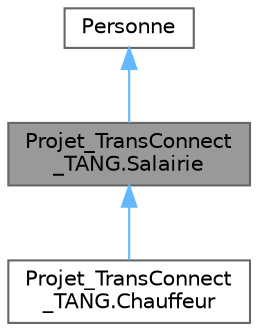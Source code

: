 digraph "Projet_TransConnect_TANG.Salairie"
{
 // LATEX_PDF_SIZE
  bgcolor="transparent";
  edge [fontname=Helvetica,fontsize=10,labelfontname=Helvetica,labelfontsize=10];
  node [fontname=Helvetica,fontsize=10,shape=box,height=0.2,width=0.4];
  Node1 [id="Node000001",label="Projet_TransConnect\l_TANG.Salairie",height=0.2,width=0.4,color="gray40", fillcolor="grey60", style="filled", fontcolor="black",tooltip=" "];
  Node2 -> Node1 [id="edge3_Node000001_Node000002",dir="back",color="steelblue1",style="solid",tooltip=" "];
  Node2 [id="Node000002",label="Personne",height=0.2,width=0.4,color="gray40", fillcolor="white", style="filled",URL="$class_projet___trans_connect___t_a_n_g_1_1_personne.html",tooltip=" "];
  Node1 -> Node3 [id="edge4_Node000001_Node000003",dir="back",color="steelblue1",style="solid",tooltip=" "];
  Node3 [id="Node000003",label="Projet_TransConnect\l_TANG.Chauffeur",height=0.2,width=0.4,color="gray40", fillcolor="white", style="filled",URL="$class_projet___trans_connect___t_a_n_g_1_1_chauffeur.html",tooltip=" "];
}
